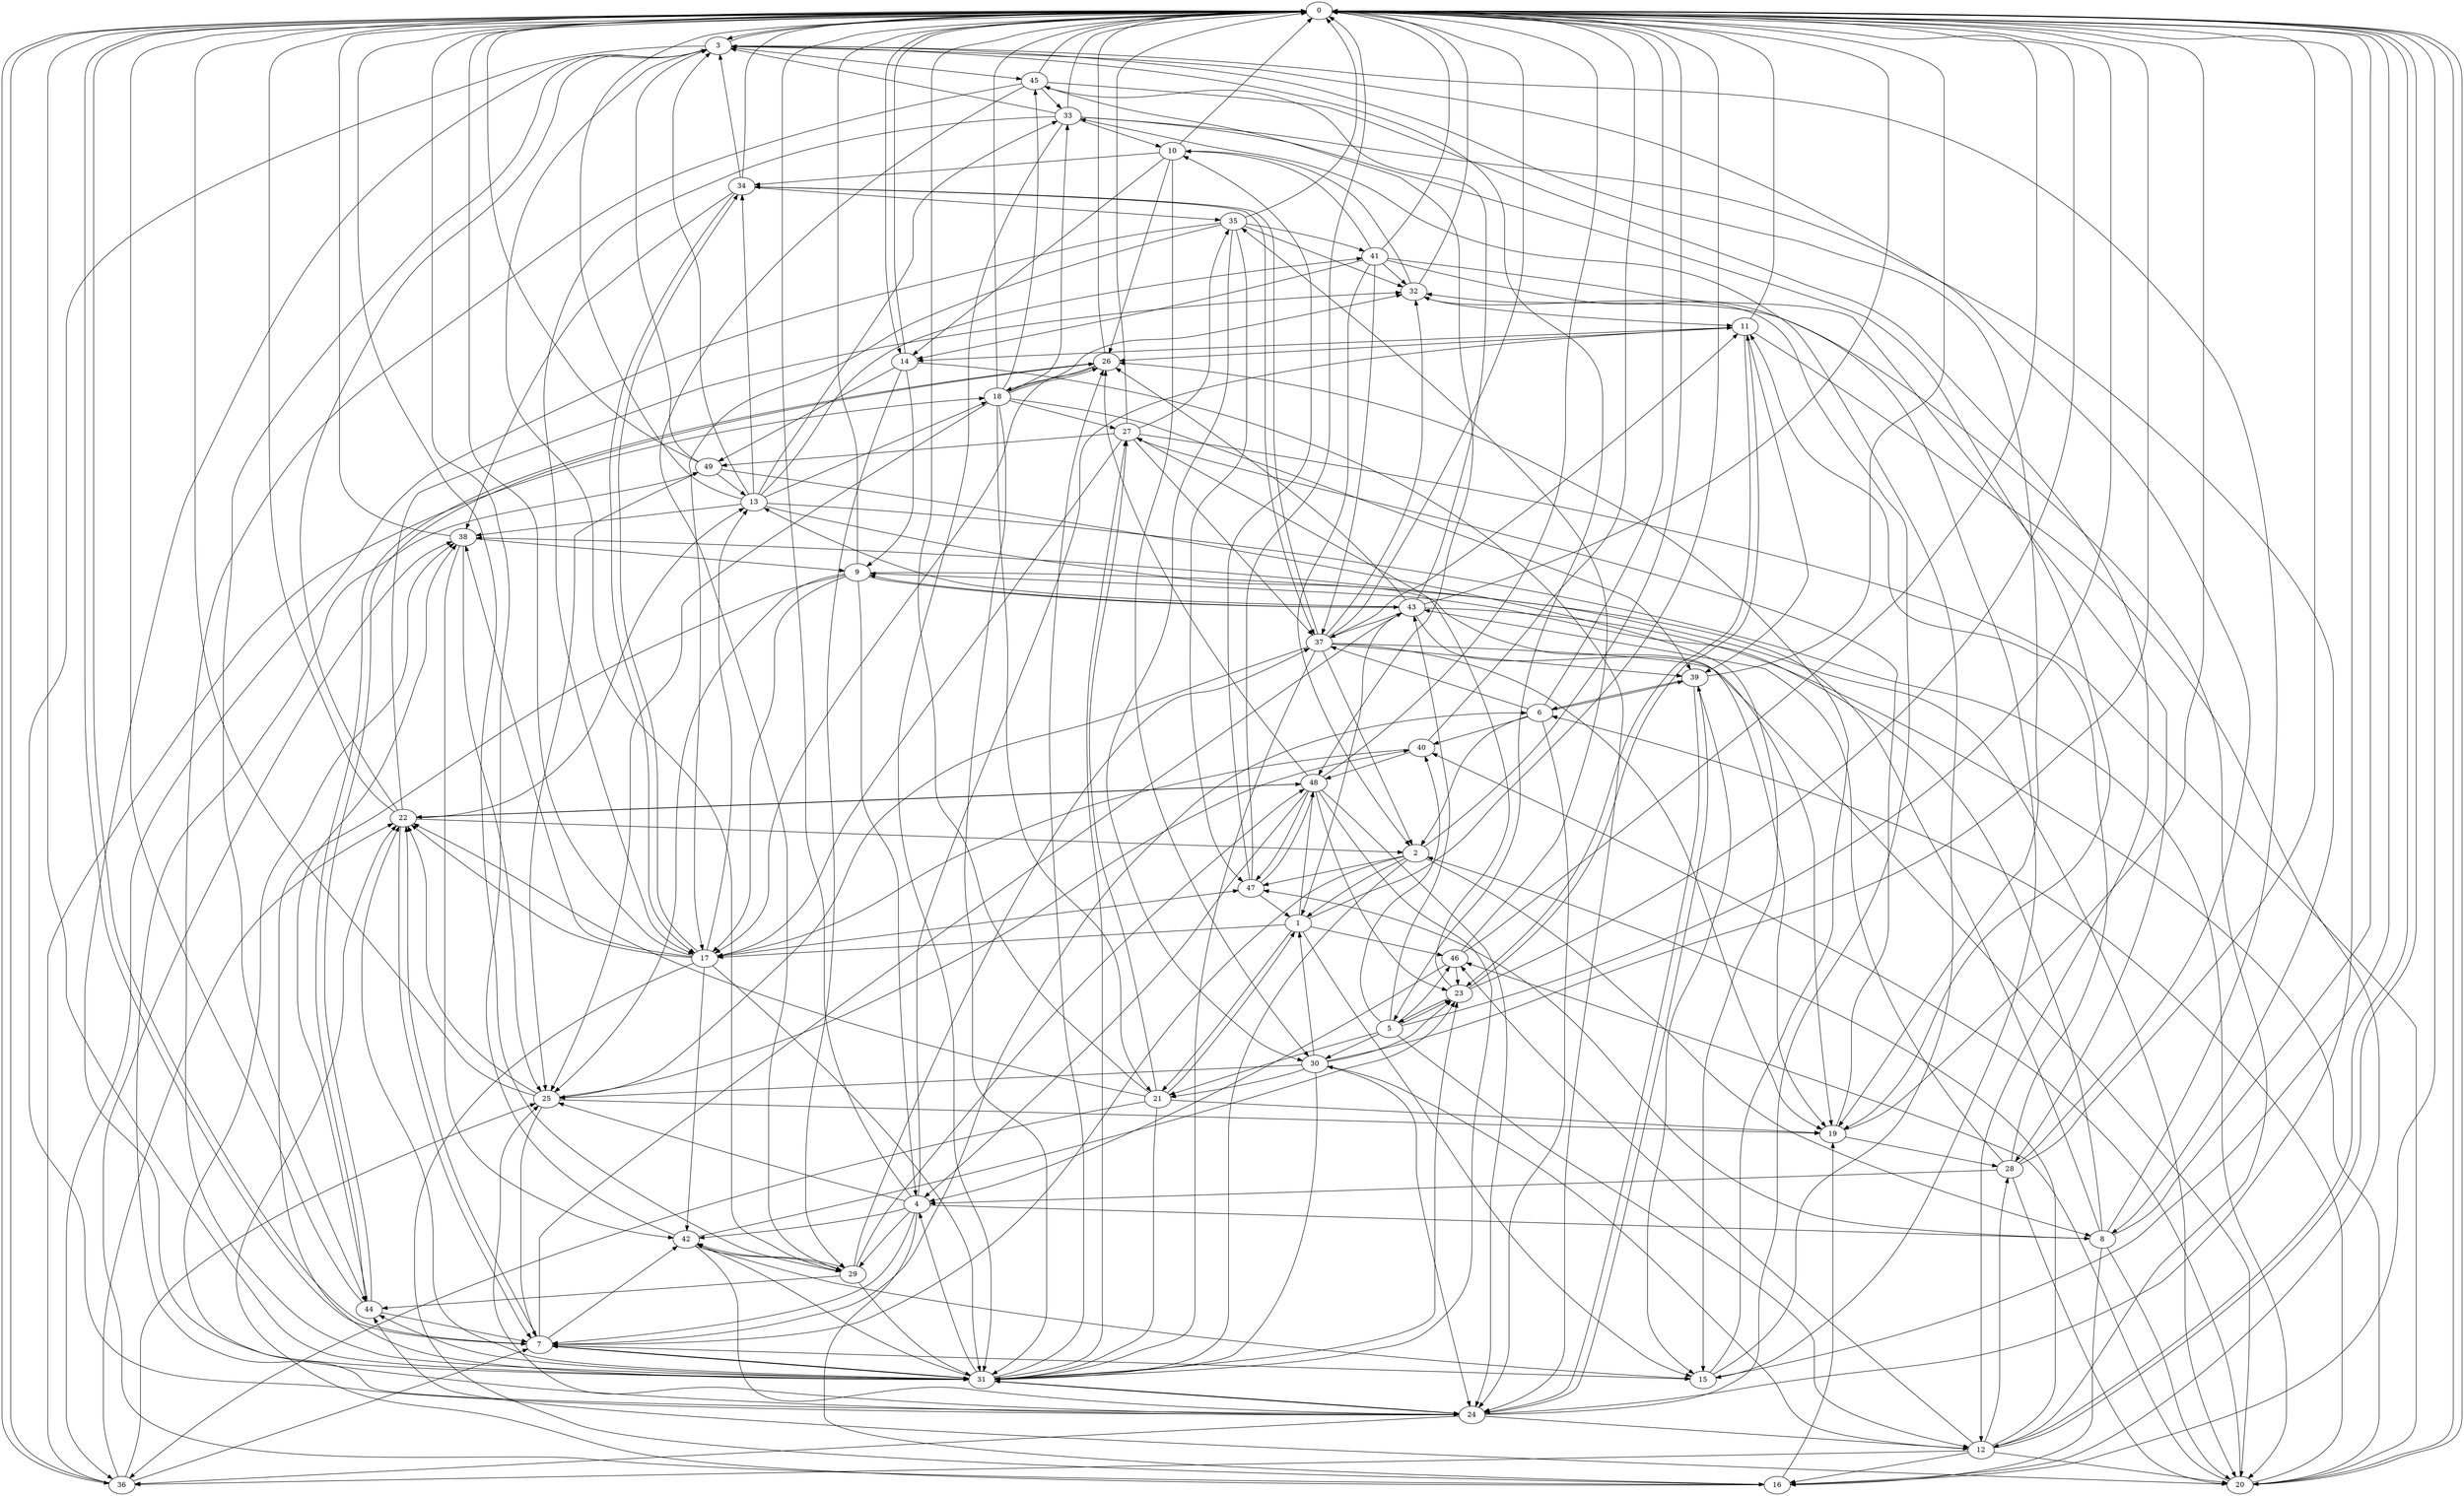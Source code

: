 strict digraph "" {
	0	 [component_delay=3];
	3	 [component_delay=3];
	0 -> 3	 [wire_delay=1];
	7	 [component_delay=3];
	0 -> 7	 [wire_delay=1];
	12	 [component_delay=3];
	0 -> 12	 [wire_delay=1];
	14	 [component_delay=3];
	0 -> 14	 [wire_delay=1];
	20	 [component_delay=3];
	0 -> 20	 [wire_delay=1];
	36	 [component_delay=3];
	0 -> 36	 [wire_delay=1];
	1	 [component_delay=3];
	1 -> 0	 [wire_delay=1];
	15	 [component_delay=3];
	1 -> 15	 [wire_delay=1];
	17	 [component_delay=3];
	1 -> 17	 [wire_delay=1];
	21	 [component_delay=3];
	1 -> 21	 [wire_delay=1];
	46	 [component_delay=3];
	1 -> 46	 [wire_delay=1];
	48	 [component_delay=3];
	1 -> 48	 [wire_delay=1];
	2	 [component_delay=3];
	2 -> 0	 [wire_delay=1];
	2 -> 1	 [wire_delay=1];
	2 -> 7	 [wire_delay=1];
	8	 [component_delay=3];
	2 -> 8	 [wire_delay=1];
	31	 [component_delay=3];
	2 -> 31	 [wire_delay=1];
	47	 [component_delay=3];
	2 -> 47	 [wire_delay=1];
	3 -> 0	 [wire_delay=1];
	5	 [component_delay=3];
	3 -> 5	 [wire_delay=1];
	19	 [component_delay=3];
	3 -> 19	 [wire_delay=1];
	24	 [component_delay=3];
	3 -> 24	 [wire_delay=1];
	29	 [component_delay=3];
	3 -> 29	 [wire_delay=1];
	3 -> 31	 [wire_delay=1];
	44	 [component_delay=3];
	3 -> 44	 [wire_delay=1];
	45	 [component_delay=3];
	3 -> 45	 [wire_delay=1];
	4	 [component_delay=3];
	4 -> 0	 [wire_delay=1];
	4 -> 7	 [wire_delay=1];
	4 -> 8	 [wire_delay=1];
	11	 [component_delay=3];
	4 -> 11	 [wire_delay=1];
	16	 [component_delay=3];
	4 -> 16	 [wire_delay=1];
	25	 [component_delay=3];
	4 -> 25	 [wire_delay=1];
	4 -> 29	 [wire_delay=1];
	42	 [component_delay=3];
	4 -> 42	 [wire_delay=1];
	5 -> 0	 [wire_delay=1];
	5 -> 12	 [wire_delay=1];
	5 -> 21	 [wire_delay=1];
	23	 [component_delay=3];
	5 -> 23	 [wire_delay=1];
	30	 [component_delay=3];
	5 -> 30	 [wire_delay=1];
	40	 [component_delay=3];
	5 -> 40	 [wire_delay=1];
	43	 [component_delay=3];
	5 -> 43	 [wire_delay=1];
	5 -> 46	 [wire_delay=1];
	6	 [component_delay=3];
	6 -> 0	 [wire_delay=1];
	6 -> 2	 [wire_delay=1];
	6 -> 24	 [wire_delay=1];
	37	 [component_delay=3];
	6 -> 37	 [wire_delay=1];
	39	 [component_delay=3];
	6 -> 39	 [wire_delay=1];
	6 -> 40	 [wire_delay=1];
	7 -> 0	 [wire_delay=1];
	7 -> 6	 [wire_delay=1];
	7 -> 15	 [wire_delay=1];
	22	 [component_delay=3];
	7 -> 22	 [wire_delay=1];
	7 -> 31	 [wire_delay=1];
	7 -> 42	 [wire_delay=1];
	7 -> 43	 [wire_delay=1];
	8 -> 0	 [wire_delay=1];
	8 -> 3	 [wire_delay=1];
	9	 [component_delay=3];
	8 -> 9	 [wire_delay=1];
	8 -> 16	 [wire_delay=1];
	8 -> 20	 [wire_delay=1];
	38	 [component_delay=3];
	8 -> 38	 [wire_delay=1];
	8 -> 47	 [wire_delay=1];
	9 -> 0	 [wire_delay=1];
	9 -> 4	 [wire_delay=1];
	9 -> 17	 [wire_delay=1];
	9 -> 20	 [wire_delay=1];
	9 -> 25	 [wire_delay=1];
	9 -> 31	 [wire_delay=1];
	9 -> 43	 [wire_delay=1];
	10	 [component_delay=3];
	10 -> 0	 [wire_delay=1];
	10 -> 14	 [wire_delay=1];
	26	 [component_delay=3];
	10 -> 26	 [wire_delay=1];
	10 -> 30	 [wire_delay=1];
	34	 [component_delay=3];
	10 -> 34	 [wire_delay=1];
	11 -> 0	 [wire_delay=1];
	11 -> 14	 [wire_delay=1];
	11 -> 16	 [wire_delay=1];
	11 -> 23	 [wire_delay=1];
	11 -> 26	 [wire_delay=1];
	11 -> 39	 [wire_delay=1];
	12 -> 0	 [wire_delay=1];
	12 -> 2	 [wire_delay=1];
	12 -> 16	 [wire_delay=1];
	12 -> 20	 [wire_delay=1];
	28	 [component_delay=3];
	12 -> 28	 [wire_delay=1];
	12 -> 30	 [wire_delay=1];
	32	 [component_delay=3];
	12 -> 32	 [wire_delay=1];
	12 -> 36	 [wire_delay=1];
	12 -> 46	 [wire_delay=1];
	13	 [component_delay=3];
	13 -> 0	 [wire_delay=1];
	13 -> 3	 [wire_delay=1];
	18	 [component_delay=3];
	13 -> 18	 [wire_delay=1];
	13 -> 19	 [wire_delay=1];
	13 -> 20	 [wire_delay=1];
	33	 [component_delay=3];
	13 -> 33	 [wire_delay=1];
	13 -> 34	 [wire_delay=1];
	13 -> 38	 [wire_delay=1];
	41	 [component_delay=3];
	13 -> 41	 [wire_delay=1];
	14 -> 0	 [wire_delay=1];
	14 -> 9	 [wire_delay=1];
	14 -> 24	 [wire_delay=1];
	14 -> 29	 [wire_delay=1];
	49	 [component_delay=3];
	14 -> 49	 [wire_delay=1];
	15 -> 0	 [wire_delay=1];
	15 -> 26	 [wire_delay=1];
	15 -> 33	 [wire_delay=1];
	16 -> 0	 [wire_delay=1];
	16 -> 19	 [wire_delay=1];
	16 -> 22	 [wire_delay=1];
	16 -> 38	 [wire_delay=1];
	17 -> 0	 [wire_delay=1];
	17 -> 13	 [wire_delay=1];
	17 -> 16	 [wire_delay=1];
	17 -> 22	 [wire_delay=1];
	17 -> 31	 [wire_delay=1];
	17 -> 34	 [wire_delay=1];
	17 -> 38	 [wire_delay=1];
	17 -> 42	 [wire_delay=1];
	17 -> 47	 [wire_delay=1];
	18 -> 0	 [wire_delay=1];
	18 -> 21	 [wire_delay=1];
	18 -> 25	 [wire_delay=1];
	18 -> 26	 [wire_delay=1];
	27	 [component_delay=3];
	18 -> 27	 [wire_delay=1];
	18 -> 31	 [wire_delay=1];
	18 -> 32	 [wire_delay=1];
	18 -> 33	 [wire_delay=1];
	18 -> 39	 [wire_delay=1];
	18 -> 45	 [wire_delay=1];
	19 -> 0	 [wire_delay=1];
	19 -> 27	 [wire_delay=1];
	19 -> 28	 [wire_delay=1];
	20 -> 0	 [wire_delay=1];
	20 -> 6	 [wire_delay=1];
	20 -> 40	 [wire_delay=1];
	20 -> 44	 [wire_delay=1];
	20 -> 46	 [wire_delay=1];
	21 -> 0	 [wire_delay=1];
	21 -> 1	 [wire_delay=1];
	21 -> 19	 [wire_delay=1];
	21 -> 22	 [wire_delay=1];
	21 -> 27	 [wire_delay=1];
	21 -> 31	 [wire_delay=1];
	21 -> 36	 [wire_delay=1];
	22 -> 0	 [wire_delay=1];
	22 -> 2	 [wire_delay=1];
	22 -> 3	 [wire_delay=1];
	22 -> 7	 [wire_delay=1];
	22 -> 13	 [wire_delay=1];
	22 -> 32	 [wire_delay=1];
	22 -> 48	 [wire_delay=1];
	23 -> 0	 [wire_delay=1];
	23 -> 5	 [wire_delay=1];
	23 -> 11	 [wire_delay=1];
	23 -> 27	 [wire_delay=1];
	24 -> 0	 [wire_delay=1];
	24 -> 12	 [wire_delay=1];
	24 -> 25	 [wire_delay=1];
	24 -> 31	 [wire_delay=1];
	24 -> 32	 [wire_delay=1];
	24 -> 36	 [wire_delay=1];
	24 -> 38	 [wire_delay=1];
	24 -> 39	 [wire_delay=1];
	24 -> 49	 [wire_delay=1];
	25 -> 0	 [wire_delay=1];
	25 -> 7	 [wire_delay=1];
	25 -> 19	 [wire_delay=1];
	25 -> 22	 [wire_delay=1];
	25 -> 40	 [wire_delay=1];
	26 -> 0	 [wire_delay=1];
	26 -> 17	 [wire_delay=1];
	26 -> 18	 [wire_delay=1];
	26 -> 44	 [wire_delay=1];
	27 -> 0	 [wire_delay=1];
	27 -> 17	 [wire_delay=1];
	27 -> 20	 [wire_delay=1];
	35	 [component_delay=3];
	27 -> 35	 [wire_delay=1];
	27 -> 37	 [wire_delay=1];
	27 -> 49	 [wire_delay=1];
	28 -> 0	 [wire_delay=1];
	28 -> 3	 [wire_delay=1];
	28 -> 4	 [wire_delay=1];
	28 -> 11	 [wire_delay=1];
	28 -> 20	 [wire_delay=1];
	28 -> 43	 [wire_delay=1];
	29 -> 0	 [wire_delay=1];
	29 -> 31	 [wire_delay=1];
	29 -> 37	 [wire_delay=1];
	29 -> 42	 [wire_delay=1];
	29 -> 44	 [wire_delay=1];
	29 -> 48	 [wire_delay=1];
	30 -> 0	 [wire_delay=1];
	30 -> 1	 [wire_delay=1];
	30 -> 21	 [wire_delay=1];
	30 -> 23	 [wire_delay=1];
	30 -> 24	 [wire_delay=1];
	30 -> 25	 [wire_delay=1];
	30 -> 31	 [wire_delay=1];
	31 -> 0	 [wire_delay=1];
	31 -> 4	 [wire_delay=1];
	31 -> 7	 [wire_delay=1];
	31 -> 22	 [wire_delay=1];
	31 -> 23	 [wire_delay=1];
	31 -> 24	 [wire_delay=1];
	31 -> 26	 [wire_delay=1];
	31 -> 27	 [wire_delay=1];
	31 -> 42	 [wire_delay=1];
	31 -> 44	 [wire_delay=1];
	32 -> 0	 [wire_delay=1];
	32 -> 10	 [wire_delay=1];
	32 -> 11	 [wire_delay=1];
	33 -> 0	 [wire_delay=1];
	33 -> 3	 [wire_delay=1];
	33 -> 8	 [wire_delay=1];
	33 -> 10	 [wire_delay=1];
	33 -> 17	 [wire_delay=1];
	33 -> 19	 [wire_delay=1];
	33 -> 31	 [wire_delay=1];
	34 -> 0	 [wire_delay=1];
	34 -> 3	 [wire_delay=1];
	34 -> 17	 [wire_delay=1];
	34 -> 35	 [wire_delay=1];
	34 -> 37	 [wire_delay=1];
	34 -> 38	 [wire_delay=1];
	35 -> 0	 [wire_delay=1];
	35 -> 17	 [wire_delay=1];
	35 -> 30	 [wire_delay=1];
	35 -> 32	 [wire_delay=1];
	35 -> 36	 [wire_delay=1];
	35 -> 41	 [wire_delay=1];
	35 -> 47	 [wire_delay=1];
	36 -> 0	 [wire_delay=1];
	36 -> 7	 [wire_delay=1];
	36 -> 18	 [wire_delay=1];
	36 -> 22	 [wire_delay=1];
	36 -> 25	 [wire_delay=1];
	37 -> 0	 [wire_delay=1];
	37 -> 2	 [wire_delay=1];
	37 -> 11	 [wire_delay=1];
	37 -> 19	 [wire_delay=1];
	37 -> 20	 [wire_delay=1];
	37 -> 25	 [wire_delay=1];
	37 -> 31	 [wire_delay=1];
	37 -> 32	 [wire_delay=1];
	37 -> 34	 [wire_delay=1];
	37 -> 39	 [wire_delay=1];
	38 -> 0	 [wire_delay=1];
	38 -> 9	 [wire_delay=1];
	38 -> 25	 [wire_delay=1];
	38 -> 42	 [wire_delay=1];
	39 -> 0	 [wire_delay=1];
	39 -> 6	 [wire_delay=1];
	39 -> 15	 [wire_delay=1];
	39 -> 24	 [wire_delay=1];
	40 -> 0	 [wire_delay=1];
	40 -> 17	 [wire_delay=1];
	40 -> 48	 [wire_delay=1];
	41 -> 0	 [wire_delay=1];
	41 -> 2	 [wire_delay=1];
	41 -> 10	 [wire_delay=1];
	41 -> 14	 [wire_delay=1];
	41 -> 15	 [wire_delay=1];
	41 -> 28	 [wire_delay=1];
	41 -> 32	 [wire_delay=1];
	41 -> 37	 [wire_delay=1];
	42 -> 0	 [wire_delay=1];
	42 -> 15	 [wire_delay=1];
	42 -> 23	 [wire_delay=1];
	42 -> 24	 [wire_delay=1];
	42 -> 29	 [wire_delay=1];
	43 -> 0	 [wire_delay=1];
	43 -> 1	 [wire_delay=1];
	43 -> 9	 [wire_delay=1];
	43 -> 13	 [wire_delay=1];
	43 -> 19	 [wire_delay=1];
	43 -> 20	 [wire_delay=1];
	43 -> 26	 [wire_delay=1];
	43 -> 37	 [wire_delay=1];
	43 -> 45	 [wire_delay=1];
	44 -> 0	 [wire_delay=1];
	44 -> 7	 [wire_delay=1];
	44 -> 26	 [wire_delay=1];
	44 -> 38	 [wire_delay=1];
	45 -> 0	 [wire_delay=1];
	45 -> 12	 [wire_delay=1];
	45 -> 29	 [wire_delay=1];
	45 -> 31	 [wire_delay=1];
	45 -> 33	 [wire_delay=1];
	45 -> 48	 [wire_delay=1];
	46 -> 0	 [wire_delay=1];
	46 -> 4	 [wire_delay=1];
	46 -> 23	 [wire_delay=1];
	46 -> 35	 [wire_delay=1];
	47 -> 0	 [wire_delay=1];
	47 -> 1	 [wire_delay=1];
	47 -> 10	 [wire_delay=1];
	47 -> 48	 [wire_delay=1];
	48 -> 0	 [wire_delay=1];
	48 -> 4	 [wire_delay=1];
	48 -> 22	 [wire_delay=1];
	48 -> 23	 [wire_delay=1];
	48 -> 24	 [wire_delay=1];
	48 -> 26	 [wire_delay=1];
	48 -> 31	 [wire_delay=1];
	48 -> 47	 [wire_delay=1];
	49 -> 0	 [wire_delay=1];
	49 -> 3	 [wire_delay=1];
	49 -> 13	 [wire_delay=1];
	49 -> 15	 [wire_delay=1];
	49 -> 25	 [wire_delay=1];
}

